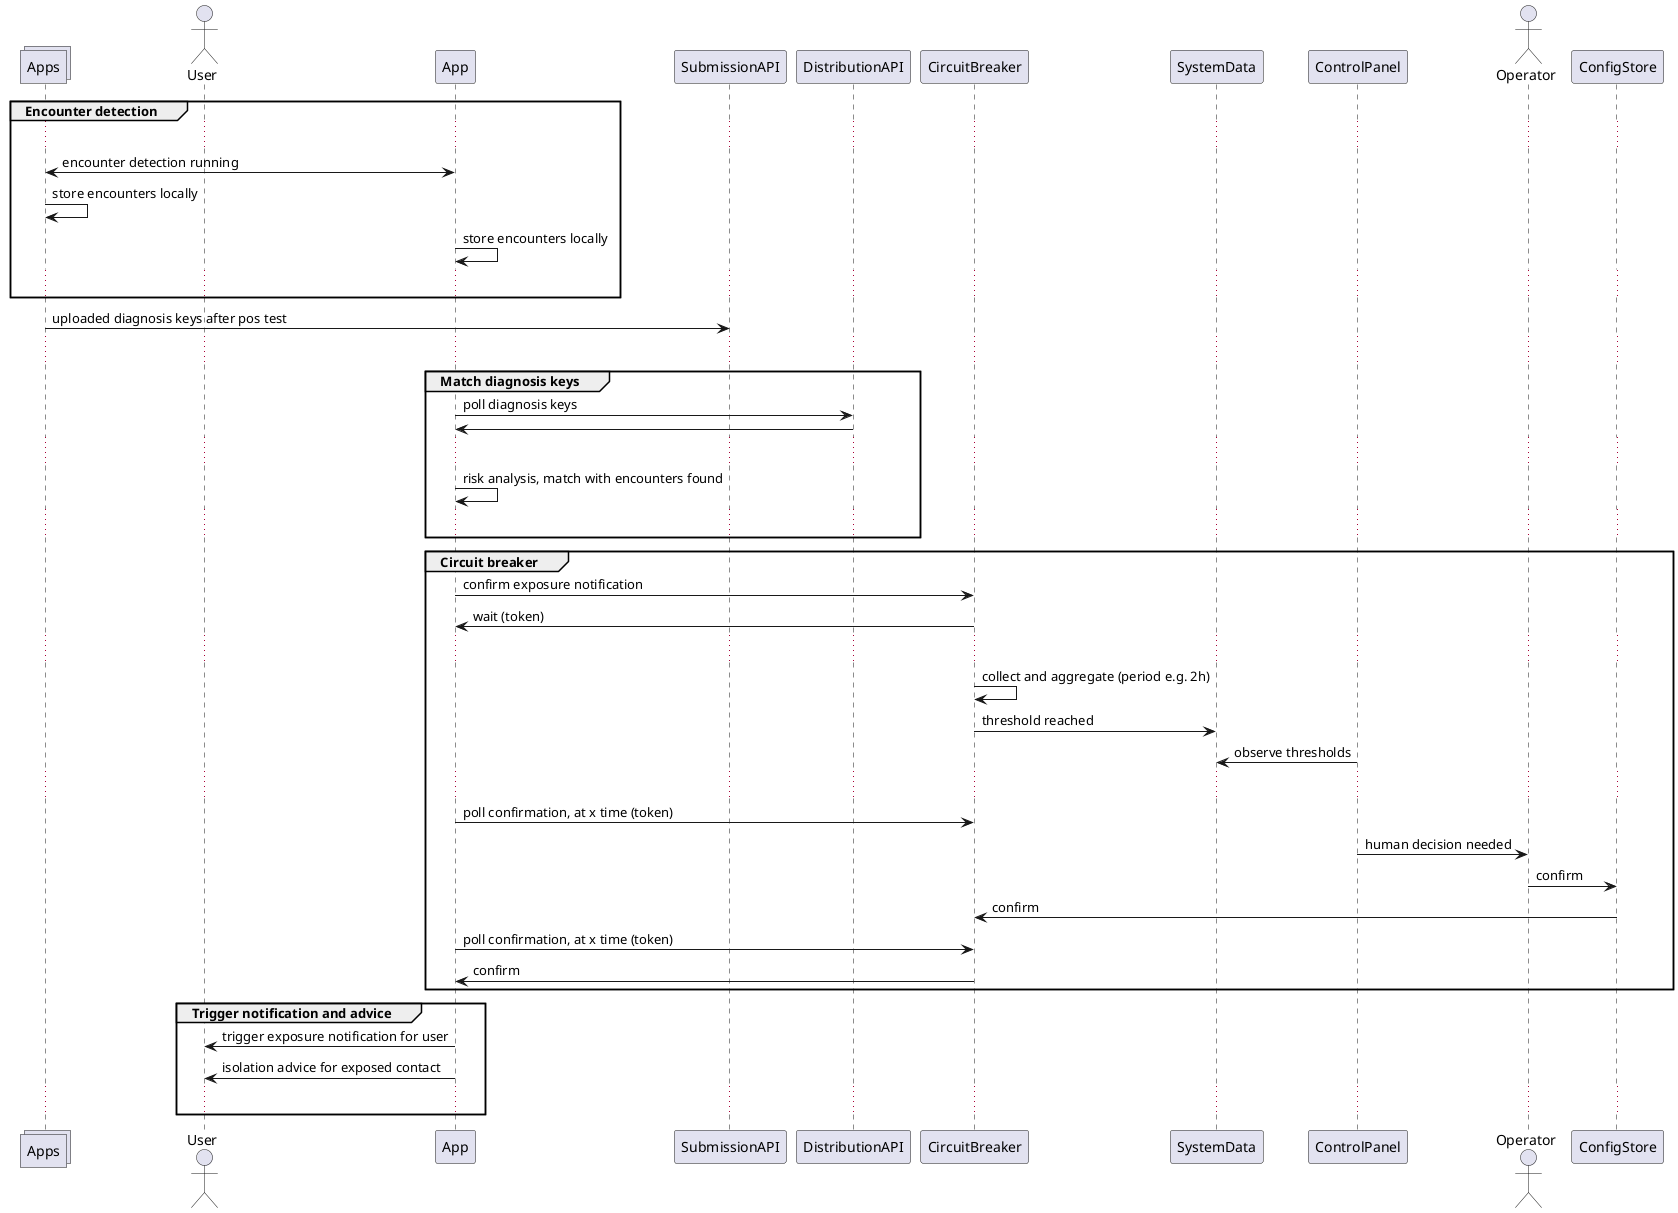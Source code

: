@startuml system-flow_matching-diagnosis-keys-trigger-exposure-notification


Collections Apps
Actor User

group Encounter detection
...
Apps <-> App : encounter detection running
Apps -> Apps : store encounters locally
App -> App : store encounters locally 
...
end
Apps -> SubmissionAPI : uploaded diagnosis keys after pos test
...


group Match diagnosis keys
  App -> DistributionAPI : poll diagnosis keys
  App <- DistributionAPI : 

  ...

App -> App: risk analysis, match with encounters found
...
end
group Circuit breaker
  App -> CircuitBreaker : confirm exposure notification
  App <- CircuitBreaker : wait (token)
  ...
  CircuitBreaker -> CircuitBreaker : collect and aggregate (period e.g. 2h)
  CircuitBreaker -> SystemData : threshold reached

  SystemData <- ControlPanel : observe thresholds
  ...
  App -> CircuitBreaker : poll confirmation, at x time (token)
    Actor Operator
  ControlPanel -> Operator :  human decision needed
  ConfigStore <- Operator :  confirm
  CircuitBreaker <- ConfigStore : confirm

  App -> CircuitBreaker : poll confirmation, at x time (token)
  App <- CircuitBreaker : confirm
end

group Trigger notification and advice
  App -> User : trigger exposure notification for user
  App -> User : isolation advice for exposed contact
  ...
end 

@enduml
